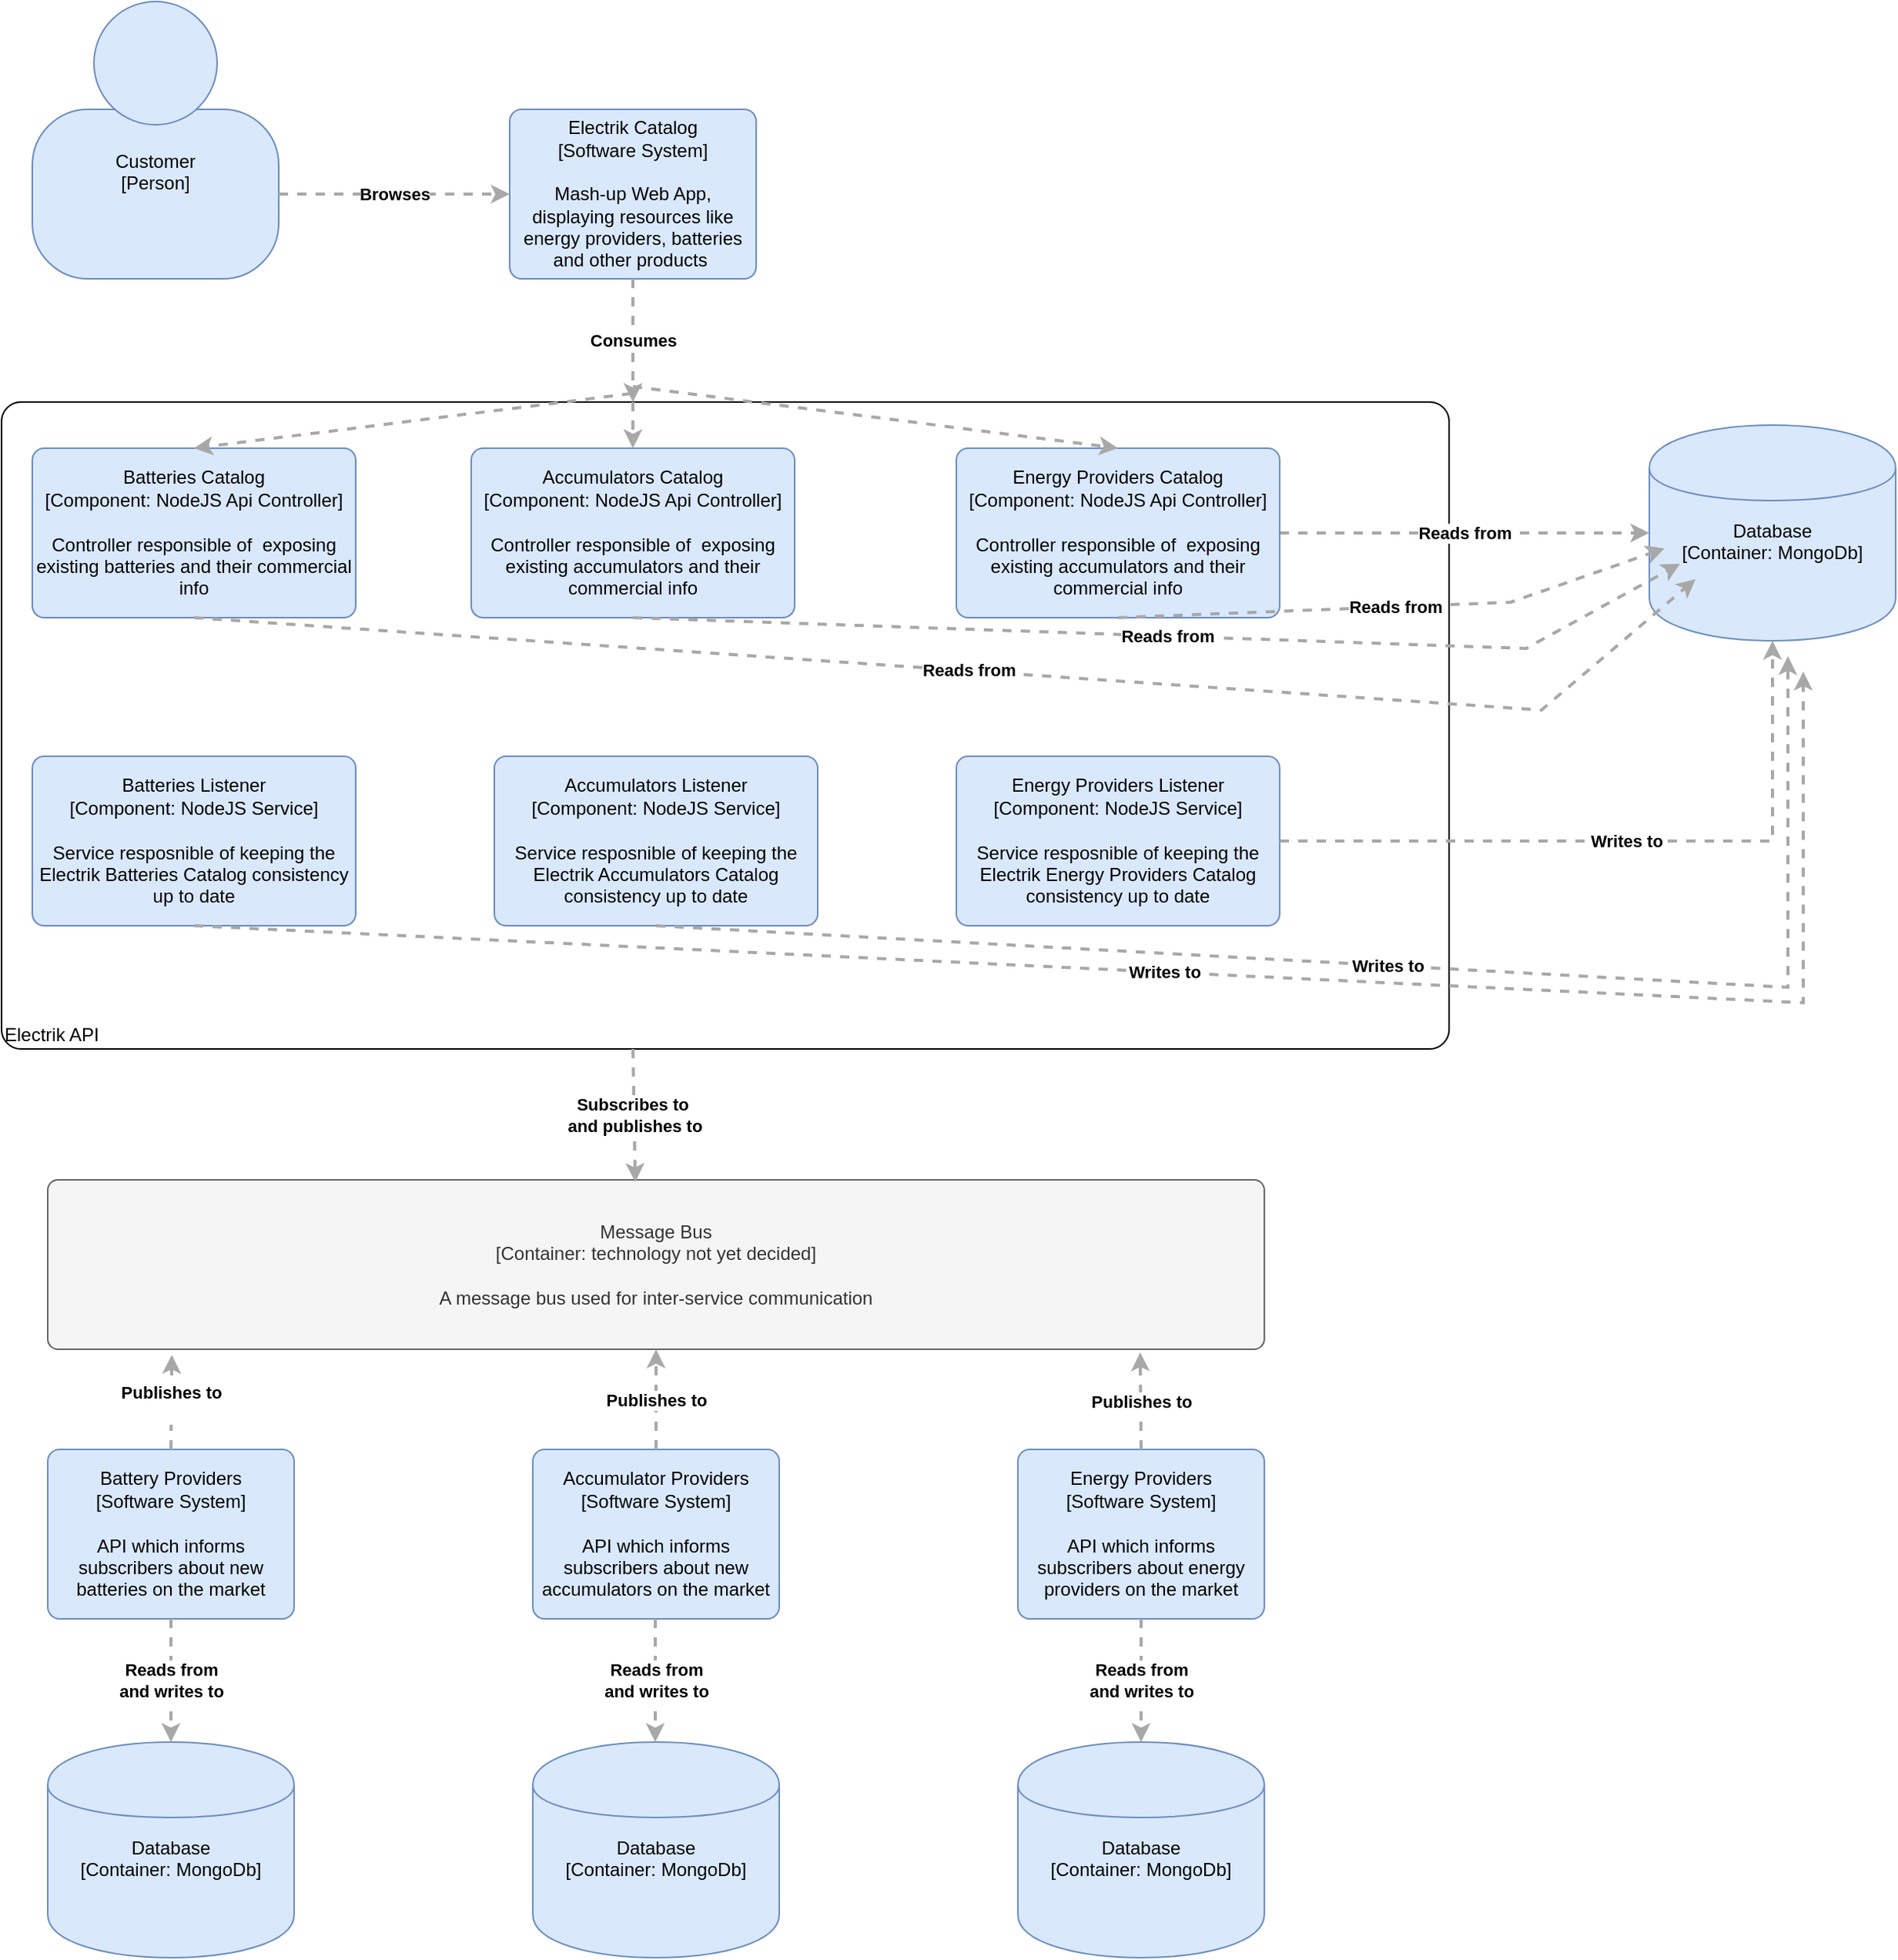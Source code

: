 <mxfile version="12.3.0" type="device" pages="1"><diagram id="S8GcmZD_nUN-m60PiGuX" name="Page-1"><mxGraphModel dx="1483" dy="1883" grid="1" gridSize="10" guides="1" tooltips="1" connect="1" arrows="1" fold="1" page="1" pageScale="1" pageWidth="850" pageHeight="1100" math="0" shadow="0"><root><mxCell id="0"/><mxCell id="1" parent="0"/><object label="&lt;div style=&quot;text-align: left&quot;&gt;Electrik API&lt;/div&gt;" placeholders="1" c4Name="name" c4Type="ExecutionEnvironment" c4Application="applicationAndVersion" id="nva36euREZDFfCbOD_T6-1"><mxCell style="rounded=1;whiteSpace=wrap;html=1;labelBackgroundColor=none;fillColor=#ffffff;fontColor=#000000;align=left;arcSize=3;strokeColor=#000000;verticalAlign=bottom;" vertex="1" parent="1"><mxGeometry x="50" y="240" width="940" height="420" as="geometry"/><C4ExecutionEnvironment as="c4"/></mxCell></object><mxCell id="EkHhZAnGjiriXYfSdIxr-1" value="" style="group;rounded=0;labelBackgroundColor=none;fillColor=none;fontColor=#000000;align=center;html=1;" parent="1" vertex="1" connectable="0"><mxGeometry x="70" y="-20" width="160" height="180" as="geometry"/><C4Person as="c4"/></mxCell><object label="Customer&lt;div&gt;[Person]&lt;/div&gt;&lt;div&gt;&lt;br&gt;&lt;/div&gt;&lt;div&gt;&lt;br&gt;&lt;/div&gt;" placeholders="1" c4Name="name" c4Type="body" c4Description="Beschreibung" id="EkHhZAnGjiriXYfSdIxr-2"><mxCell style="rounded=1;whiteSpace=wrap;html=1;labelBackgroundColor=none;fillColor=#dae8fc;fontColor=#000000;align=center;arcSize=33;strokeColor=#6c8ebf;" parent="EkHhZAnGjiriXYfSdIxr-1" vertex="1"><mxGeometry y="70" width="160" height="110" as="geometry"/><C4Person as="c4"/></mxCell></object><mxCell id="EkHhZAnGjiriXYfSdIxr-3" value="" style="ellipse;whiteSpace=wrap;html=1;aspect=fixed;rounded=0;labelBackgroundColor=none;fillColor=#dae8fc;fontSize=12;fontColor=#000000;align=center;strokeColor=#6c8ebf;" parent="EkHhZAnGjiriXYfSdIxr-1" vertex="1"><mxGeometry x="40" width="80" height="80" as="geometry"/><C4Person as="c4"/></mxCell><object label="Electrik Catalog&lt;div&gt;[Software System]&lt;/div&gt;&lt;div&gt;&lt;br&gt;&lt;/div&gt;&lt;div&gt;Mash-up Web App, displaying resources like energy providers, batteries and other products&amp;nbsp;&lt;/div&gt;" placeholders="1" c4Name="name" c4Type="SoftwareSystem" c4Description="Beschreibung" id="EkHhZAnGjiriXYfSdIxr-4"><mxCell style="rounded=1;whiteSpace=wrap;html=1;labelBackgroundColor=none;fillColor=#dae8fc;fontColor=#000000;align=center;arcSize=7;strokeColor=#6c8ebf;" parent="1" vertex="1"><mxGeometry x="380" y="50" width="160" height="110" as="geometry"/><C4SoftwareSystem as="c4"/></mxCell></object><object label="&lt;div style=&quot;text-align: left&quot;&gt;&lt;div style=&quot;text-align: center&quot;&gt;&lt;b&gt;Browses&lt;/b&gt;&lt;/div&gt;&lt;/div&gt;" c4Type="Relationship" c4Description="Beschreibung" c4Technology="technology" id="EkHhZAnGjiriXYfSdIxr-5"><mxCell style="edgeStyle=none;rounded=0;html=1;entryX=0;entryY=0.5;jettySize=auto;orthogonalLoop=1;strokeColor=#A8A8A8;strokeWidth=2;fontColor=#000000;jumpStyle=none;dashed=1;exitX=1;exitY=0.5;exitDx=0;exitDy=0;entryDx=0;entryDy=0;" parent="1" source="EkHhZAnGjiriXYfSdIxr-2" target="EkHhZAnGjiriXYfSdIxr-4" edge="1"><mxGeometry width="160" relative="1" as="geometry"><mxPoint x="250" y="230" as="sourcePoint"/><mxPoint x="410" y="230" as="targetPoint"/></mxGeometry><C4Relationship as="c4"/></mxCell></object><object label="&lt;div style=&quot;text-align: left&quot;&gt;&lt;div style=&quot;text-align: center&quot;&gt;&lt;b&gt;Consumes&lt;/b&gt;&lt;/div&gt;&lt;/div&gt;" c4Type="Relationship" c4Description="Beschreibung" c4Technology="technology" id="EkHhZAnGjiriXYfSdIxr-7"><mxCell style="edgeStyle=none;rounded=0;html=1;entryX=0.5;entryY=0;jettySize=auto;orthogonalLoop=1;strokeColor=#A8A8A8;strokeWidth=2;fontColor=#000000;jumpStyle=none;dashed=1;exitX=0.5;exitY=1;exitDx=0;exitDy=0;entryDx=0;entryDy=0;" parent="1" source="EkHhZAnGjiriXYfSdIxr-4" edge="1"><mxGeometry width="160" relative="1" as="geometry"><mxPoint x="500" y="190" as="sourcePoint"/><mxPoint x="460" y="240" as="targetPoint"/></mxGeometry><C4Relationship as="c4"/></mxCell></object><object label="&lt;span&gt;Database&lt;/span&gt;&lt;div&gt;[Container:&amp;nbsp;MongoDb]&lt;/div&gt;&lt;div&gt;&lt;br&gt;&lt;/div&gt;&lt;div&gt;&lt;br&gt;&lt;/div&gt;" placeholders="1" c4Type="Database" c4Technology="technology" c4Description="Beschreibung" id="EkHhZAnGjiriXYfSdIxr-8"><mxCell style="shape=cylinder;whiteSpace=wrap;html=1;boundedLbl=1;rounded=0;labelBackgroundColor=none;fillColor=#dae8fc;fontSize=12;fontColor=#000000;align=center;strokeColor=#6c8ebf;" parent="1" vertex="1"><mxGeometry x="1120" y="255" width="160" height="140" as="geometry"/><C4Database as="c4"/></mxCell></object><object label="&lt;div style=&quot;text-align: left&quot;&gt;&lt;div style=&quot;text-align: center&quot;&gt;&lt;b&gt;Reads from&lt;/b&gt;&lt;/div&gt;&lt;/div&gt;" c4Type="Relationship" c4Description="Beschreibung" c4Technology="technology" id="EkHhZAnGjiriXYfSdIxr-9"><mxCell style="edgeStyle=none;rounded=0;html=1;entryX=0;entryY=0.5;jettySize=auto;orthogonalLoop=1;strokeColor=#A8A8A8;strokeWidth=2;fontColor=#000000;jumpStyle=none;dashed=1;entryDx=0;entryDy=0;exitX=1;exitY=0.5;exitDx=0;exitDy=0;" parent="1" source="nva36euREZDFfCbOD_T6-7" target="EkHhZAnGjiriXYfSdIxr-8" edge="1"><mxGeometry width="160" relative="1" as="geometry"><mxPoint x="990" y="360" as="sourcePoint"/><mxPoint x="380" y="520" as="targetPoint"/></mxGeometry><C4Relationship as="c4"/></mxCell></object><object label="&lt;span&gt;Message Bus&lt;/span&gt;&lt;div&gt;[Container:&amp;nbsp;&lt;span&gt;technology not yet decided&lt;/span&gt;&lt;span&gt;]&lt;/span&gt;&lt;/div&gt;&lt;div&gt;&lt;br&gt;&lt;/div&gt;&lt;div&gt;A message bus used for inter-service communication&lt;/div&gt;" placeholders="1" c4Name="name" c4Type="Container" c4Technology="technology" c4Description="Beschreibung" id="EkHhZAnGjiriXYfSdIxr-10"><mxCell style="rounded=1;whiteSpace=wrap;html=1;labelBackgroundColor=none;fillColor=#f5f5f5;fontColor=#333333;align=center;arcSize=6;strokeColor=#666666;" parent="1" vertex="1"><mxGeometry x="80" y="745" width="790" height="110" as="geometry"/><C4Container as="c4"/></mxCell></object><object label="&lt;div style=&quot;text-align: left&quot;&gt;&lt;div style=&quot;text-align: center&quot;&gt;&lt;b&gt;Subscribes to&amp;nbsp;&lt;/b&gt;&lt;/div&gt;&lt;div style=&quot;text-align: center&quot;&gt;&lt;b&gt;and publishes to&lt;/b&gt;&lt;/div&gt;&lt;/div&gt;" c4Type="Relationship" c4Description="Beschreibung" c4Technology="technology" id="EkHhZAnGjiriXYfSdIxr-11"><mxCell style="edgeStyle=none;rounded=0;html=1;entryX=0.483;entryY=0.013;jettySize=auto;orthogonalLoop=1;strokeColor=#A8A8A8;strokeWidth=2;fontColor=#000000;jumpStyle=none;dashed=1;exitX=0.5;exitY=1;exitDx=0;exitDy=0;entryDx=0;entryDy=0;entryPerimeter=0;" parent="1" target="EkHhZAnGjiriXYfSdIxr-10" edge="1"><mxGeometry width="160" relative="1" as="geometry"><mxPoint x="460" y="660" as="sourcePoint"/><mxPoint x="230" y="860" as="targetPoint"/></mxGeometry><C4Relationship as="c4"/></mxCell></object><object label="Battery Providers&lt;div&gt;[Software System]&lt;/div&gt;&lt;div&gt;&lt;br&gt;&lt;/div&gt;&lt;div&gt;API which informs subscribers about new batteries on the market&lt;/div&gt;" placeholders="1" c4Name="name" c4Type="SoftwareSystem" c4Description="Beschreibung" id="EkHhZAnGjiriXYfSdIxr-12"><mxCell style="rounded=1;whiteSpace=wrap;html=1;labelBackgroundColor=none;fillColor=#dae8fc;fontColor=#000000;align=center;arcSize=7;strokeColor=#6c8ebf;" parent="1" vertex="1"><mxGeometry x="80" y="920" width="160" height="110" as="geometry"/><C4SoftwareSystem as="c4"/></mxCell></object><object label="&lt;div style=&quot;text-align: left&quot;&gt;&lt;div style=&quot;text-align: center&quot;&gt;&lt;b&gt;Publishes to&lt;/b&gt;&lt;/div&gt;&lt;div style=&quot;text-align: center&quot;&gt;&lt;b&gt;&lt;br&gt;&lt;/b&gt;&lt;/div&gt;&lt;/div&gt;" c4Type="Relationship" c4Description="Beschreibung" c4Technology="technology" id="EkHhZAnGjiriXYfSdIxr-13"><mxCell style="edgeStyle=none;rounded=0;html=1;entryX=0.102;entryY=1.033;jettySize=auto;orthogonalLoop=1;strokeColor=#A8A8A8;strokeWidth=2;fontColor=#000000;jumpStyle=none;dashed=1;exitX=0.5;exitY=0;exitDx=0;exitDy=0;entryDx=0;entryDy=0;entryPerimeter=0;" parent="1" source="EkHhZAnGjiriXYfSdIxr-12" target="EkHhZAnGjiriXYfSdIxr-10" edge="1"><mxGeometry width="160" relative="1" as="geometry"><mxPoint x="70" y="1050" as="sourcePoint"/><mxPoint x="230" y="1050" as="targetPoint"/></mxGeometry><C4Relationship as="c4"/></mxCell></object><object label="Accumulator Providers&lt;div&gt;[Software System]&lt;/div&gt;&lt;div&gt;&lt;br&gt;&lt;/div&gt;&lt;div&gt;API which informs subscribers about new accumulators on the market&lt;br&gt;&lt;/div&gt;" placeholders="1" c4Name="name" c4Type="SoftwareSystem" c4Description="Beschreibung" id="EkHhZAnGjiriXYfSdIxr-14"><mxCell style="rounded=1;whiteSpace=wrap;html=1;labelBackgroundColor=none;fillColor=#dae8fc;fontColor=#000000;align=center;arcSize=7;strokeColor=#6c8ebf;" parent="1" vertex="1"><mxGeometry x="395" y="920" width="160" height="110" as="geometry"/><C4SoftwareSystem as="c4"/></mxCell></object><object label="Energy Providers&lt;div&gt;[Software System]&lt;/div&gt;&lt;div&gt;&lt;br&gt;&lt;/div&gt;&lt;div&gt;API which informs subscribers about energy providers on the market&lt;br&gt;&lt;/div&gt;" placeholders="1" c4Name="name" c4Type="SoftwareSystem" c4Description="Beschreibung" id="EkHhZAnGjiriXYfSdIxr-15"><mxCell style="rounded=1;whiteSpace=wrap;html=1;labelBackgroundColor=none;fillColor=#dae8fc;fontColor=#000000;align=center;arcSize=7;strokeColor=#6c8ebf;" parent="1" vertex="1"><mxGeometry x="710" y="920" width="160" height="110" as="geometry"/><C4SoftwareSystem as="c4"/></mxCell></object><object label="&lt;div style=&quot;text-align: left&quot;&gt;&lt;div style=&quot;text-align: center&quot;&gt;&lt;b&gt;Publishes to&lt;/b&gt;&lt;/div&gt;&lt;/div&gt;" c4Type="Relationship" c4Description="Beschreibung" c4Technology="technology" id="EkHhZAnGjiriXYfSdIxr-17"><mxCell style="edgeStyle=none;rounded=0;html=1;entryX=0.5;entryY=1;jettySize=auto;orthogonalLoop=1;strokeColor=#A8A8A8;strokeWidth=2;fontColor=#000000;jumpStyle=none;dashed=1;exitX=0.5;exitY=0;exitDx=0;exitDy=0;entryDx=0;entryDy=0;" parent="1" source="EkHhZAnGjiriXYfSdIxr-14" target="EkHhZAnGjiriXYfSdIxr-10" edge="1"><mxGeometry width="160" relative="1" as="geometry"><mxPoint x="70" y="1140" as="sourcePoint"/><mxPoint x="230" y="1140" as="targetPoint"/></mxGeometry><C4Relationship as="c4"/></mxCell></object><object label="&lt;div style=&quot;text-align: left&quot;&gt;&lt;div style=&quot;text-align: center&quot;&gt;&lt;b&gt;Publishes to&lt;/b&gt;&lt;/div&gt;&lt;/div&gt;" c4Type="Relationship" c4Description="Beschreibung" c4Technology="technology" id="EkHhZAnGjiriXYfSdIxr-18"><mxCell style="edgeStyle=none;rounded=0;html=1;entryX=0.898;entryY=1.018;jettySize=auto;orthogonalLoop=1;strokeColor=#A8A8A8;strokeWidth=2;fontColor=#000000;jumpStyle=none;dashed=1;exitX=0.5;exitY=0;exitDx=0;exitDy=0;entryDx=0;entryDy=0;entryPerimeter=0;" parent="1" source="EkHhZAnGjiriXYfSdIxr-15" target="EkHhZAnGjiriXYfSdIxr-10" edge="1"><mxGeometry width="160" relative="1" as="geometry"><mxPoint x="70" y="1140" as="sourcePoint"/><mxPoint x="230" y="1140" as="targetPoint"/></mxGeometry><C4Relationship as="c4"/></mxCell></object><object label="&lt;span&gt;Database&lt;/span&gt;&lt;div&gt;[Container:&amp;nbsp;MongoDb]&lt;/div&gt;&lt;div&gt;&lt;br&gt;&lt;/div&gt;&lt;div&gt;&lt;br&gt;&lt;/div&gt;" placeholders="1" c4Type="Database" c4Technology="technology" c4Description="Beschreibung" id="EkHhZAnGjiriXYfSdIxr-19"><mxCell style="shape=cylinder;whiteSpace=wrap;html=1;boundedLbl=1;rounded=0;labelBackgroundColor=none;fillColor=#dae8fc;fontSize=12;fontColor=#000000;align=center;strokeColor=#6c8ebf;" parent="1" vertex="1"><mxGeometry x="80" y="1110" width="160" height="140" as="geometry"/><C4Database as="c4"/></mxCell></object><object label="&lt;span&gt;Database&lt;/span&gt;&lt;div&gt;[Container:&amp;nbsp;MongoDb]&lt;/div&gt;&lt;div&gt;&lt;br&gt;&lt;/div&gt;&lt;div&gt;&lt;br&gt;&lt;/div&gt;" placeholders="1" c4Type="Database" c4Technology="technology" c4Description="Beschreibung" id="EkHhZAnGjiriXYfSdIxr-20"><mxCell style="shape=cylinder;whiteSpace=wrap;html=1;boundedLbl=1;rounded=0;labelBackgroundColor=none;fillColor=#dae8fc;fontSize=12;fontColor=#000000;align=center;strokeColor=#6c8ebf;" parent="1" vertex="1"><mxGeometry x="395" y="1110" width="160" height="140" as="geometry"/><C4Database as="c4"/></mxCell></object><object label="&lt;span&gt;Database&lt;/span&gt;&lt;div&gt;[Container:&amp;nbsp;MongoDb]&lt;/div&gt;&lt;div&gt;&lt;br&gt;&lt;/div&gt;&lt;div&gt;&lt;br&gt;&lt;/div&gt;" placeholders="1" c4Type="Database" c4Technology="technology" c4Description="Beschreibung" id="EkHhZAnGjiriXYfSdIxr-21"><mxCell style="shape=cylinder;whiteSpace=wrap;html=1;boundedLbl=1;rounded=0;labelBackgroundColor=none;fillColor=#dae8fc;fontSize=12;fontColor=#000000;align=center;strokeColor=#6c8ebf;" parent="1" vertex="1"><mxGeometry x="710" y="1110" width="160" height="140" as="geometry"/><C4Database as="c4"/></mxCell></object><object label="&lt;div style=&quot;text-align: left&quot;&gt;&lt;div style=&quot;text-align: center&quot;&gt;&lt;b&gt;Reads from&lt;/b&gt;&lt;/div&gt;&lt;div style=&quot;text-align: center&quot;&gt;&lt;b&gt;and writes to&lt;/b&gt;&lt;/div&gt;&lt;/div&gt;" c4Type="Relationship" c4Description="Beschreibung" c4Technology="technology" id="EkHhZAnGjiriXYfSdIxr-22"><mxCell style="edgeStyle=none;rounded=0;html=1;entryX=0.5;entryY=0;jettySize=auto;orthogonalLoop=1;strokeColor=#A8A8A8;strokeWidth=2;fontColor=#000000;jumpStyle=none;dashed=1;exitX=0.5;exitY=1;exitDx=0;exitDy=0;entryDx=0;entryDy=0;" parent="1" source="EkHhZAnGjiriXYfSdIxr-12" target="EkHhZAnGjiriXYfSdIxr-19" edge="1"><mxGeometry width="160" relative="1" as="geometry"><mxPoint x="70" y="1250" as="sourcePoint"/><mxPoint x="230" y="1250" as="targetPoint"/></mxGeometry><C4Relationship as="c4"/></mxCell></object><object label="&lt;div style=&quot;text-align: left&quot;&gt;&lt;div style=&quot;text-align: center&quot;&gt;&lt;b&gt;Reads from&lt;/b&gt;&lt;/div&gt;&lt;div style=&quot;text-align: center&quot;&gt;&lt;b&gt;and writes to&lt;/b&gt;&lt;/div&gt;&lt;/div&gt;" c4Type="Relationship" c4Description="Beschreibung" c4Technology="technology" id="EkHhZAnGjiriXYfSdIxr-23"><mxCell style="edgeStyle=none;rounded=0;html=1;entryX=0.5;entryY=0;jettySize=auto;orthogonalLoop=1;strokeColor=#A8A8A8;strokeWidth=2;fontColor=#000000;jumpStyle=none;dashed=1;exitX=0.5;exitY=1;exitDx=0;exitDy=0;entryDx=0;entryDy=0;" parent="1" edge="1"><mxGeometry width="160" relative="1" as="geometry"><mxPoint x="474.5" y="1030" as="sourcePoint"/><mxPoint x="474.5" y="1110" as="targetPoint"/></mxGeometry><C4Relationship as="c4"/></mxCell></object><object label="&lt;div style=&quot;text-align: left&quot;&gt;&lt;div style=&quot;text-align: center&quot;&gt;&lt;b&gt;Reads from&lt;/b&gt;&lt;/div&gt;&lt;div style=&quot;text-align: center&quot;&gt;&lt;b&gt;and writes to&lt;/b&gt;&lt;/div&gt;&lt;/div&gt;" c4Type="Relationship" c4Description="Beschreibung" c4Technology="technology" id="EkHhZAnGjiriXYfSdIxr-24"><mxCell style="edgeStyle=none;rounded=0;html=1;entryX=0.5;entryY=0;jettySize=auto;orthogonalLoop=1;strokeColor=#A8A8A8;strokeWidth=2;fontColor=#000000;jumpStyle=none;dashed=1;exitX=0.5;exitY=1;exitDx=0;exitDy=0;entryDx=0;entryDy=0;" parent="1" source="EkHhZAnGjiriXYfSdIxr-15" target="EkHhZAnGjiriXYfSdIxr-21" edge="1"><mxGeometry width="160" relative="1" as="geometry"><mxPoint x="180" y="1050" as="sourcePoint"/><mxPoint x="180" y="1130" as="targetPoint"/></mxGeometry><C4Relationship as="c4"/></mxCell></object><object label="&lt;span&gt;Batteries Catalog&lt;/span&gt;&lt;div&gt;[Component:&amp;nbsp;&lt;span&gt;NodeJS Api Controller&lt;/span&gt;&lt;span&gt;]&lt;/span&gt;&lt;/div&gt;&lt;div&gt;&lt;br&gt;&lt;/div&gt;&lt;div&gt;Controller responsible of&amp;nbsp; exposing existing batteries and their commercial info&lt;/div&gt;" placeholders="1" c4Name="name" c4Type="Component" c4Technology="technology" c4Description="Beschreibung" id="nva36euREZDFfCbOD_T6-2"><mxCell style="rounded=1;whiteSpace=wrap;html=1;labelBackgroundColor=none;fillColor=#dae8fc;fontColor=#000000;align=center;arcSize=7;strokeColor=#6c8ebf;" vertex="1" parent="1"><mxGeometry x="70" y="270" width="210" height="110" as="geometry"/><C4Component as="c4"/></mxCell></object><object label="&lt;span&gt;Accumulators Catalog&lt;/span&gt;&lt;div&gt;[Component:&amp;nbsp;&lt;span&gt;NodeJS Api Controller&lt;/span&gt;&lt;span&gt;]&lt;/span&gt;&lt;/div&gt;&lt;div&gt;&lt;br&gt;&lt;/div&gt;&lt;div&gt;Controller responsible of&amp;nbsp; exposing existing accumulators and their commercial info&lt;/div&gt;" placeholders="1" c4Name="name" c4Type="Component" c4Technology="technology" c4Description="Beschreibung" id="nva36euREZDFfCbOD_T6-3"><mxCell style="rounded=1;whiteSpace=wrap;html=1;labelBackgroundColor=none;fillColor=#dae8fc;fontColor=#000000;align=center;arcSize=7;strokeColor=#6c8ebf;" vertex="1" parent="1"><mxGeometry x="355" y="270" width="210" height="110" as="geometry"/><C4Component as="c4"/></mxCell></object><object label="&lt;span&gt;Energy Providers Catalog&lt;/span&gt;&lt;div&gt;[Component:&amp;nbsp;&lt;span&gt;NodeJS Api Controller&lt;/span&gt;&lt;span&gt;]&lt;/span&gt;&lt;/div&gt;&lt;div&gt;&lt;br&gt;&lt;/div&gt;&lt;div&gt;Controller responsible of&amp;nbsp; exposing existing accumulators and their commercial info&lt;/div&gt;" placeholders="1" c4Name="name" c4Type="Component" c4Technology="technology" c4Description="Beschreibung" id="nva36euREZDFfCbOD_T6-7"><mxCell style="rounded=1;whiteSpace=wrap;html=1;labelBackgroundColor=none;fillColor=#dae8fc;fontColor=#000000;align=center;arcSize=7;strokeColor=#6c8ebf;" vertex="1" parent="1"><mxGeometry x="670" y="270" width="210" height="110" as="geometry"/><C4Component as="c4"/></mxCell></object><object label="&lt;span&gt;Batteries Listener&lt;/span&gt;&lt;div&gt;[Component:&amp;nbsp;&lt;span&gt;NodeJS Service&lt;/span&gt;&lt;span&gt;]&lt;/span&gt;&lt;/div&gt;&lt;div&gt;&lt;br&gt;&lt;/div&gt;&lt;div&gt;Service resposnible of keeping the Electrik Batteries Catalog consistency up to date&lt;/div&gt;" placeholders="1" c4Name="name" c4Type="Component" c4Technology="technology" c4Description="Beschreibung" id="nva36euREZDFfCbOD_T6-9"><mxCell style="rounded=1;whiteSpace=wrap;html=1;labelBackgroundColor=none;fillColor=#dae8fc;fontColor=#000000;align=center;arcSize=7;strokeColor=#6c8ebf;" vertex="1" parent="1"><mxGeometry x="70" y="470" width="210" height="110" as="geometry"/><C4Component as="c4"/></mxCell></object><object label="&lt;span&gt;Accumulators Listener&lt;/span&gt;&lt;div&gt;[Component:&amp;nbsp;&lt;span&gt;NodeJS Service&lt;/span&gt;&lt;span&gt;]&lt;/span&gt;&lt;/div&gt;&lt;div&gt;&lt;br&gt;&lt;/div&gt;&lt;div&gt;Service resposnible of keeping the Electrik Accumulators Catalog consistency up to date&lt;/div&gt;" placeholders="1" c4Name="name" c4Type="Component" c4Technology="technology" c4Description="Beschreibung" id="nva36euREZDFfCbOD_T6-14"><mxCell style="rounded=1;whiteSpace=wrap;html=1;labelBackgroundColor=none;fillColor=#dae8fc;fontColor=#000000;align=center;arcSize=7;strokeColor=#6c8ebf;" vertex="1" parent="1"><mxGeometry x="370" y="470" width="210" height="110" as="geometry"/><C4Component as="c4"/></mxCell></object><object label="&lt;span&gt;Energy Providers Listener&lt;/span&gt;&lt;div&gt;[Component:&amp;nbsp;&lt;span&gt;NodeJS Service&lt;/span&gt;&lt;span&gt;]&lt;/span&gt;&lt;/div&gt;&lt;div&gt;&lt;br&gt;&lt;/div&gt;&lt;div&gt;Service resposnible of keeping the Electrik Energy Providers Catalog consistency up to date&lt;/div&gt;" placeholders="1" c4Name="name" c4Type="Component" c4Technology="technology" c4Description="Beschreibung" id="nva36euREZDFfCbOD_T6-16"><mxCell style="rounded=1;whiteSpace=wrap;html=1;labelBackgroundColor=none;fillColor=#dae8fc;fontColor=#000000;align=center;arcSize=7;strokeColor=#6c8ebf;" vertex="1" parent="1"><mxGeometry x="670" y="470" width="210" height="110" as="geometry"/><C4Component as="c4"/></mxCell></object><object label="&lt;div style=&quot;text-align: left&quot;&gt;&lt;div style=&quot;text-align: center&quot;&gt;&lt;b&gt;Writes to&lt;/b&gt;&lt;/div&gt;&lt;/div&gt;" c4Type="Relationship" c4Description="Beschreibung" c4Technology="technology" id="nva36euREZDFfCbOD_T6-17"><mxCell style="edgeStyle=none;rounded=0;html=1;jettySize=auto;orthogonalLoop=1;strokeColor=#A8A8A8;strokeWidth=2;fontColor=#000000;jumpStyle=none;dashed=1;exitX=1;exitY=0.5;exitDx=0;exitDy=0;entryX=0.5;entryY=1;entryDx=0;entryDy=0;" edge="1" parent="1" source="nva36euREZDFfCbOD_T6-16" target="EkHhZAnGjiriXYfSdIxr-8"><mxGeometry width="160" relative="1" as="geometry"><mxPoint x="1010" y="550" as="sourcePoint"/><mxPoint x="1200" y="525" as="targetPoint"/><Array as="points"><mxPoint x="1200" y="525"/></Array></mxGeometry><C4Relationship as="c4"/></mxCell></object><object label="&lt;div style=&quot;text-align: left&quot;&gt;&lt;div style=&quot;text-align: center&quot;&gt;&lt;br&gt;&lt;/div&gt;&lt;/div&gt;" c4Type="Relationship" c4Description="Beschreibung" c4Technology="technology" id="nva36euREZDFfCbOD_T6-18"><mxCell style="edgeStyle=none;rounded=0;html=1;jettySize=auto;orthogonalLoop=1;strokeColor=#A8A8A8;strokeWidth=2;fontColor=#000000;jumpStyle=none;dashed=1;exitX=0.435;exitY=-0.013;exitDx=0;exitDy=0;exitPerimeter=0;entryX=0.5;entryY=0;entryDx=0;entryDy=0;" edge="1" parent="1" source="nva36euREZDFfCbOD_T6-1" target="nva36euREZDFfCbOD_T6-2"><mxGeometry width="160" relative="1" as="geometry"><mxPoint x="50" y="1270" as="sourcePoint"/><mxPoint x="200" y="210" as="targetPoint"/></mxGeometry><C4Relationship as="c4"/></mxCell></object><object label="&lt;div style=&quot;text-align: left&quot;&gt;&lt;div style=&quot;text-align: center&quot;&gt;&lt;br&gt;&lt;/div&gt;&lt;/div&gt;" c4Type="Relationship" c4Description="Beschreibung" c4Technology="technology" id="nva36euREZDFfCbOD_T6-19"><mxCell style="edgeStyle=none;rounded=0;html=1;jettySize=auto;orthogonalLoop=1;strokeColor=#A8A8A8;strokeWidth=2;fontColor=#000000;jumpStyle=none;dashed=1;" edge="1" parent="1" target="nva36euREZDFfCbOD_T6-3"><mxGeometry width="160" relative="1" as="geometry"><mxPoint x="460" y="240" as="sourcePoint"/><mxPoint x="185" y="280" as="targetPoint"/></mxGeometry><C4Relationship as="c4"/></mxCell></object><object label="&lt;div style=&quot;text-align: left&quot;&gt;&lt;div style=&quot;text-align: center&quot;&gt;&lt;br&gt;&lt;/div&gt;&lt;/div&gt;" c4Type="Relationship" c4Description="Beschreibung" c4Technology="technology" id="nva36euREZDFfCbOD_T6-20"><mxCell style="edgeStyle=none;rounded=0;html=1;jettySize=auto;orthogonalLoop=1;strokeColor=#A8A8A8;strokeWidth=2;fontColor=#000000;jumpStyle=none;dashed=1;entryX=0.5;entryY=0;entryDx=0;entryDy=0;" edge="1" parent="1" target="nva36euREZDFfCbOD_T6-7"><mxGeometry width="160" relative="1" as="geometry"><mxPoint x="460" y="230" as="sourcePoint"/><mxPoint x="470" y="280" as="targetPoint"/></mxGeometry><C4Relationship as="c4"/></mxCell></object><object label="&lt;div style=&quot;text-align: left&quot;&gt;&lt;div style=&quot;text-align: center&quot;&gt;&lt;b&gt;Reads from&lt;/b&gt;&lt;/div&gt;&lt;/div&gt;" c4Type="Relationship" c4Description="Beschreibung" c4Technology="technology" id="nva36euREZDFfCbOD_T6-21"><mxCell style="edgeStyle=none;rounded=0;html=1;entryX=0;entryY=0.5;jettySize=auto;orthogonalLoop=1;strokeColor=#A8A8A8;strokeWidth=2;fontColor=#000000;jumpStyle=none;dashed=1;entryDx=0;entryDy=0;exitX=0.5;exitY=1;exitDx=0;exitDy=0;" edge="1" parent="1" source="nva36euREZDFfCbOD_T6-7"><mxGeometry width="160" relative="1" as="geometry"><mxPoint x="890" y="335" as="sourcePoint"/><mxPoint x="1130" y="335" as="targetPoint"/><Array as="points"><mxPoint x="1030" y="370"/></Array></mxGeometry><C4Relationship as="c4"/></mxCell></object><object label="&lt;div style=&quot;text-align: left&quot;&gt;&lt;div style=&quot;text-align: center&quot;&gt;&lt;b&gt;Reads from&lt;/b&gt;&lt;/div&gt;&lt;/div&gt;" c4Type="Relationship" c4Description="Beschreibung" c4Technology="technology" id="nva36euREZDFfCbOD_T6-22"><mxCell style="edgeStyle=none;rounded=0;html=1;entryX=0;entryY=0.5;jettySize=auto;orthogonalLoop=1;strokeColor=#A8A8A8;strokeWidth=2;fontColor=#000000;jumpStyle=none;dashed=1;entryDx=0;entryDy=0;exitX=0.5;exitY=1;exitDx=0;exitDy=0;" edge="1" parent="1" source="nva36euREZDFfCbOD_T6-3"><mxGeometry width="160" relative="1" as="geometry"><mxPoint x="785" y="390" as="sourcePoint"/><mxPoint x="1140" y="345" as="targetPoint"/><Array as="points"><mxPoint x="1040" y="400"/></Array></mxGeometry><C4Relationship as="c4"/></mxCell></object><object label="&lt;div style=&quot;text-align: left&quot;&gt;&lt;div style=&quot;text-align: center&quot;&gt;&lt;b&gt;Reads from&lt;/b&gt;&lt;/div&gt;&lt;/div&gt;" c4Type="Relationship" c4Description="Beschreibung" c4Technology="technology" id="nva36euREZDFfCbOD_T6-23"><mxCell style="edgeStyle=none;rounded=0;html=1;entryX=0;entryY=0.5;jettySize=auto;orthogonalLoop=1;strokeColor=#A8A8A8;strokeWidth=2;fontColor=#000000;jumpStyle=none;dashed=1;entryDx=0;entryDy=0;exitX=0.5;exitY=1;exitDx=0;exitDy=0;" edge="1" parent="1" source="nva36euREZDFfCbOD_T6-2"><mxGeometry width="160" relative="1" as="geometry"><mxPoint x="470" y="390" as="sourcePoint"/><mxPoint x="1150" y="355" as="targetPoint"/><Array as="points"><mxPoint x="1050" y="440"/></Array></mxGeometry><C4Relationship as="c4"/></mxCell></object><object label="&lt;div style=&quot;text-align: left&quot;&gt;&lt;div style=&quot;text-align: center&quot;&gt;&lt;b&gt;Writes to&lt;/b&gt;&lt;/div&gt;&lt;/div&gt;" c4Type="Relationship" c4Description="Beschreibung" c4Technology="technology" id="nva36euREZDFfCbOD_T6-24"><mxCell style="edgeStyle=none;rounded=0;html=1;jettySize=auto;orthogonalLoop=1;strokeColor=#A8A8A8;strokeWidth=2;fontColor=#000000;jumpStyle=none;dashed=1;exitX=0.5;exitY=1;exitDx=0;exitDy=0;entryX=0.5;entryY=1;entryDx=0;entryDy=0;" edge="1" parent="1" source="nva36euREZDFfCbOD_T6-14"><mxGeometry width="160" relative="1" as="geometry"><mxPoint x="890" y="535" as="sourcePoint"/><mxPoint x="1210" y="405" as="targetPoint"/><Array as="points"><mxPoint x="1210" y="620"/></Array></mxGeometry><C4Relationship as="c4"/></mxCell></object><object label="&lt;div style=&quot;text-align: left&quot;&gt;&lt;div style=&quot;text-align: center&quot;&gt;&lt;b&gt;Writes to&lt;/b&gt;&lt;/div&gt;&lt;/div&gt;" c4Type="Relationship" c4Description="Beschreibung" c4Technology="technology" id="nva36euREZDFfCbOD_T6-25"><mxCell style="edgeStyle=none;rounded=0;html=1;jettySize=auto;orthogonalLoop=1;strokeColor=#A8A8A8;strokeWidth=2;fontColor=#000000;jumpStyle=none;dashed=1;exitX=0.5;exitY=1;exitDx=0;exitDy=0;entryX=0.5;entryY=1;entryDx=0;entryDy=0;" edge="1" parent="1" source="nva36euREZDFfCbOD_T6-9"><mxGeometry width="160" relative="1" as="geometry"><mxPoint x="485" y="590" as="sourcePoint"/><mxPoint x="1220" y="415" as="targetPoint"/><Array as="points"><mxPoint x="1220" y="630"/></Array></mxGeometry><C4Relationship as="c4"/></mxCell></object></root></mxGraphModel></diagram></mxfile>